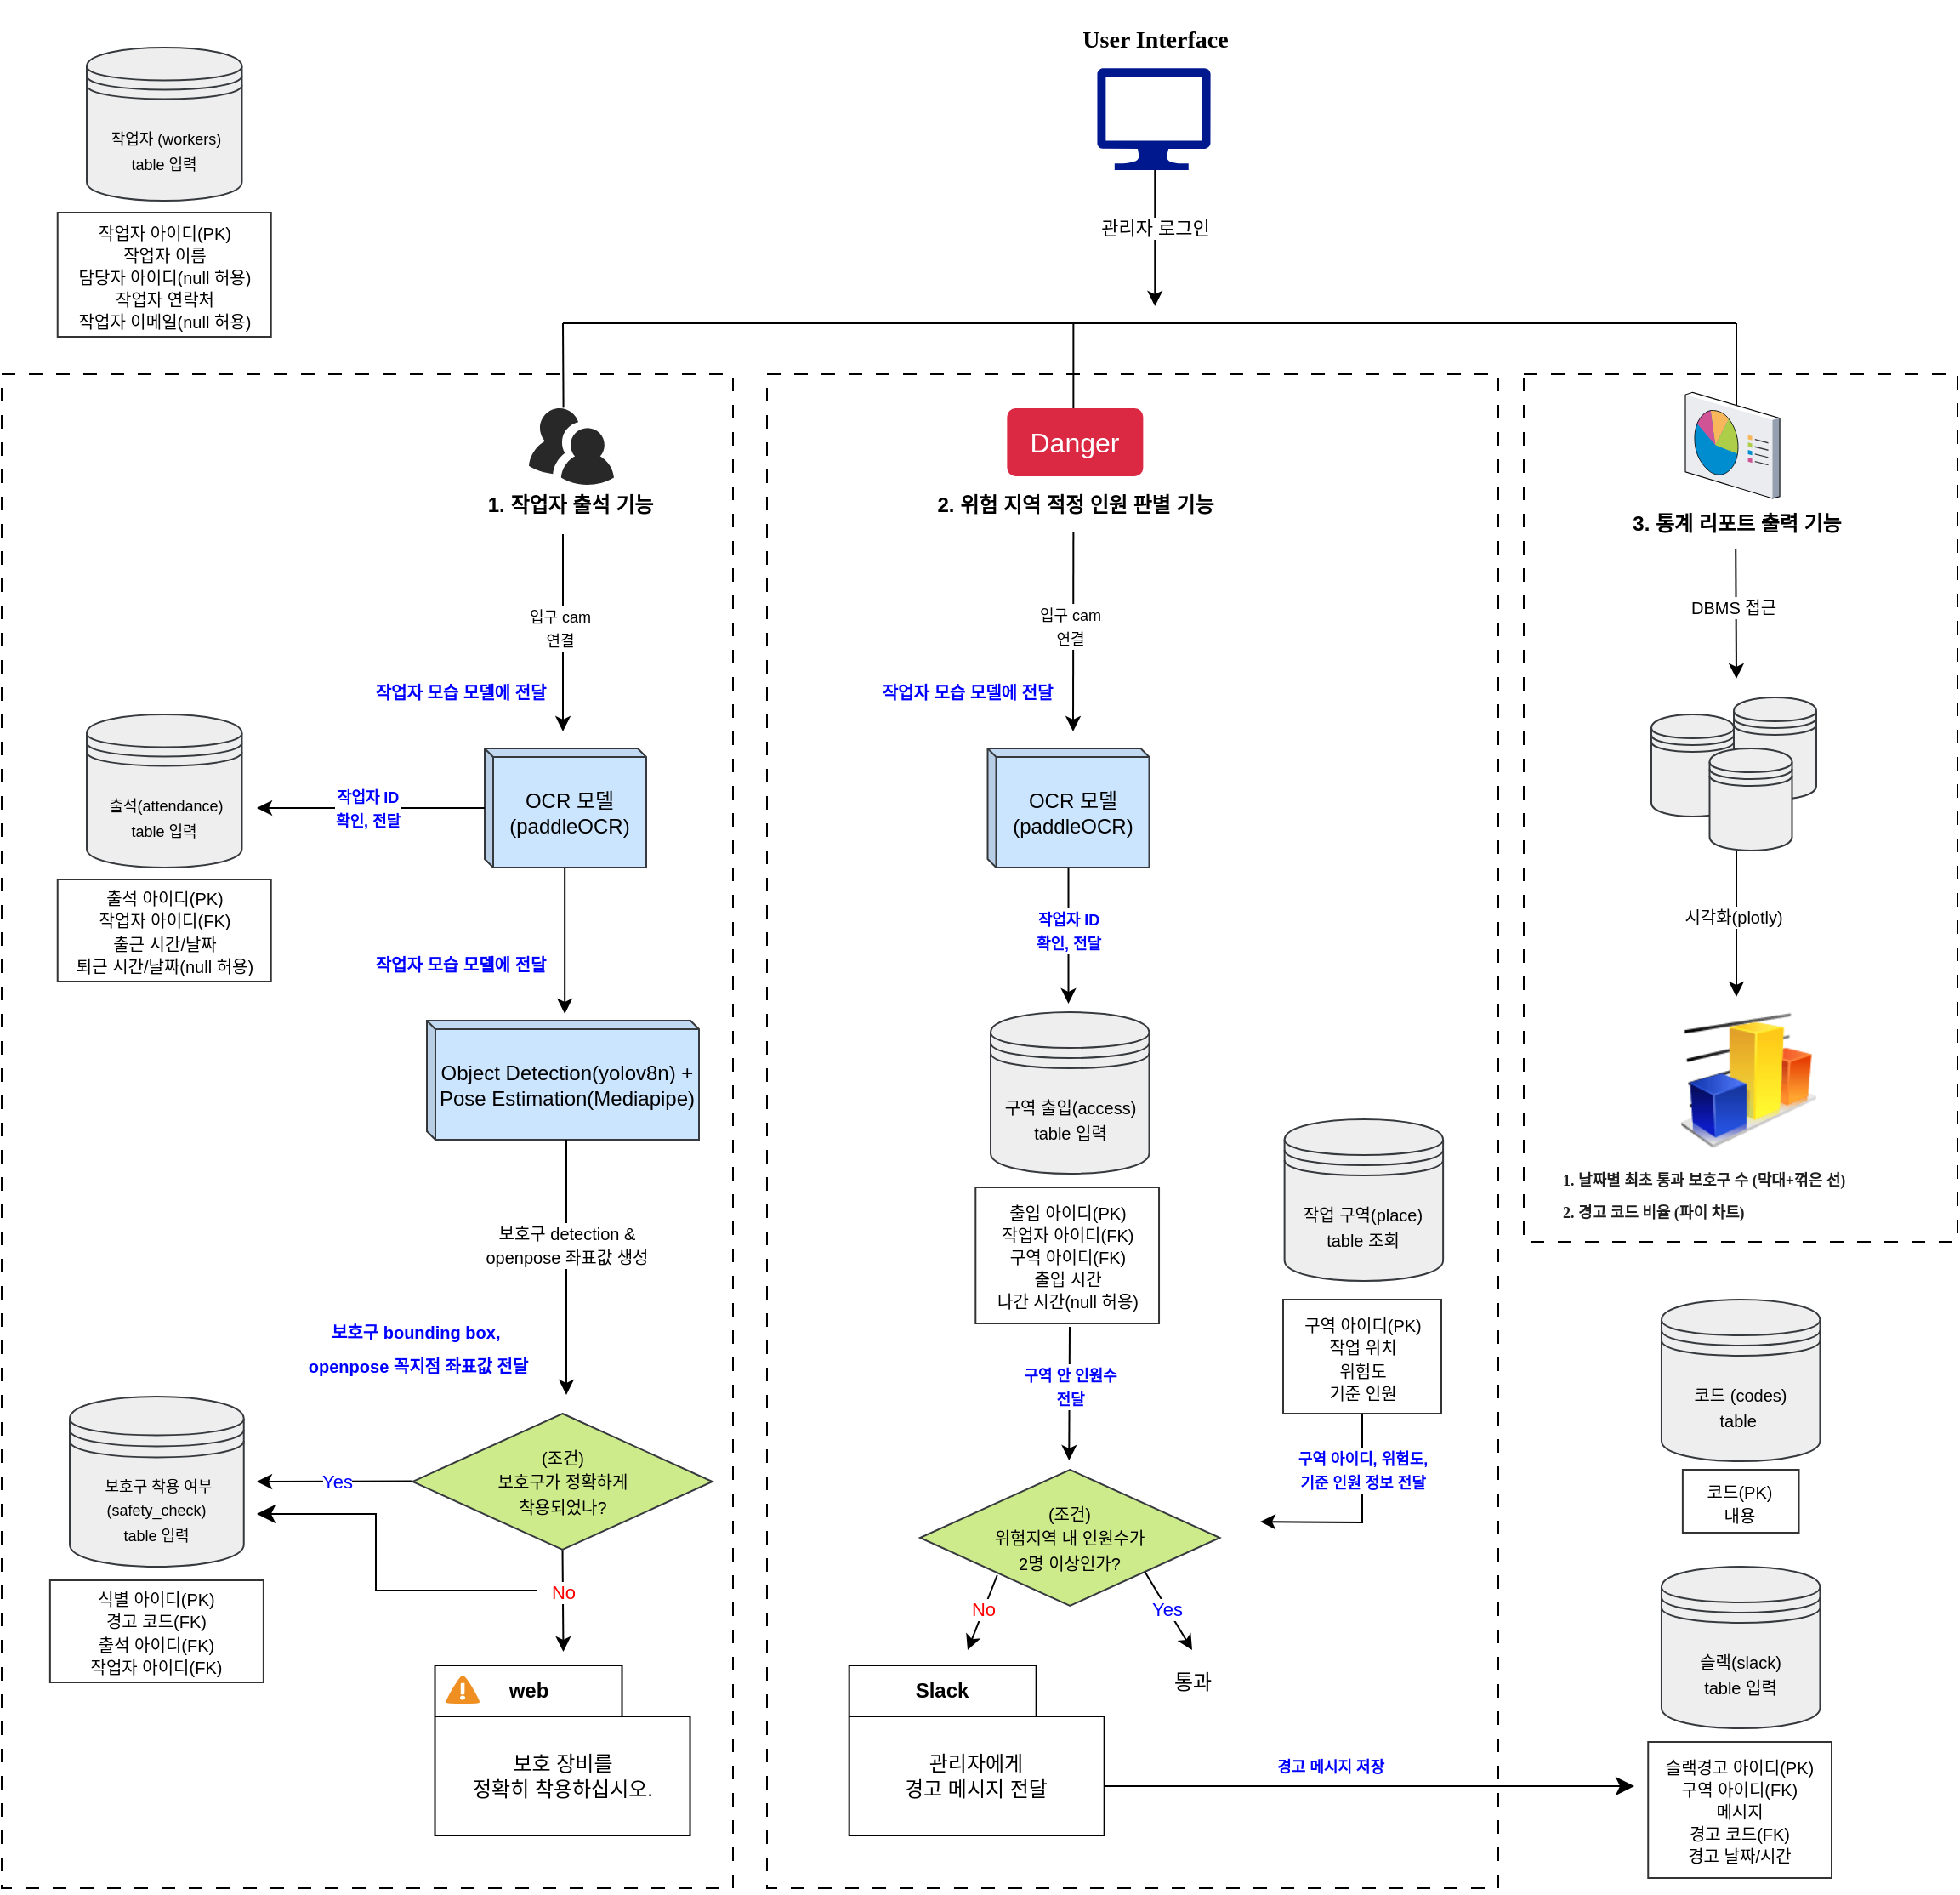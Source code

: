 <mxfile version="21.7.5" type="device">
  <diagram name="페이지-1" id="m2peRrRt7KcPgedfKMMH">
    <mxGraphModel dx="1737" dy="470" grid="1" gridSize="10" guides="1" tooltips="1" connect="1" arrows="1" fold="1" page="1" pageScale="1" pageWidth="827" pageHeight="1169" math="0" shadow="0">
      <root>
        <mxCell id="0" />
        <mxCell id="1" parent="0" />
        <mxCell id="6oBFWntBD9Y9UDKRCqfa-56" value="" style="rounded=0;whiteSpace=wrap;html=1;fontSize=16;dashed=1;dashPattern=8 8;strokeWidth=1;fillColor=none;" parent="1" vertex="1">
          <mxGeometry x="735" y="240" width="255" height="510" as="geometry" />
        </mxCell>
        <mxCell id="6oBFWntBD9Y9UDKRCqfa-40" value="" style="rounded=0;whiteSpace=wrap;html=1;fontSize=16;dashed=1;dashPattern=8 8;strokeWidth=1;fillColor=none;" parent="1" vertex="1">
          <mxGeometry x="-160" y="240" width="430" height="890" as="geometry" />
        </mxCell>
        <mxCell id="6oBFWntBD9Y9UDKRCqfa-54" value="" style="rounded=0;whiteSpace=wrap;html=1;fontSize=16;dashed=1;dashPattern=8 8;strokeWidth=1;fillColor=none;" parent="1" vertex="1">
          <mxGeometry x="290" y="240" width="430" height="890" as="geometry" />
        </mxCell>
        <mxCell id="W8IOp_CuBcv07sHdW2r7-23" value="" style="endArrow=classic;html=1;rounded=0;exitX=0.5;exitY=1;exitDx=0;exitDy=0;" parent="1" source="W8IOp_CuBcv07sHdW2r7-21" edge="1">
          <mxGeometry width="50" height="50" relative="1" as="geometry">
            <mxPoint x="172.25" y="1001" as="sourcePoint" />
            <mxPoint x="170.25" y="991" as="targetPoint" />
          </mxGeometry>
        </mxCell>
        <mxCell id="W8IOp_CuBcv07sHdW2r7-28" value="" style="endArrow=classic;html=1;rounded=0;" parent="1" edge="1">
          <mxGeometry width="50" height="50" relative="1" as="geometry">
            <mxPoint x="81.63" y="890.71" as="sourcePoint" />
            <mxPoint x="-10" y="891" as="targetPoint" />
          </mxGeometry>
        </mxCell>
        <mxCell id="W8IOp_CuBcv07sHdW2r7-29" value="&lt;font color=&quot;#ff0000&quot;&gt;No&lt;/font&gt;" style="edgeLabel;html=1;align=center;verticalAlign=middle;resizable=0;points=[];" parent="W8IOp_CuBcv07sHdW2r7-28" vertex="1" connectable="0">
          <mxGeometry x="-0.088" y="1" relative="1" as="geometry">
            <mxPoint x="130" y="64" as="offset" />
          </mxGeometry>
        </mxCell>
        <mxCell id="W8IOp_CuBcv07sHdW2r7-1" value="" style="sketch=0;aspect=fixed;pointerEvents=1;shadow=0;dashed=0;html=1;strokeColor=none;labelPosition=center;verticalLabelPosition=bottom;verticalAlign=top;align=center;fillColor=#00188D;shape=mxgraph.azure.computer" parent="1" vertex="1">
          <mxGeometry x="484.13" y="60" width="66.67" height="60" as="geometry" />
        </mxCell>
        <mxCell id="W8IOp_CuBcv07sHdW2r7-3" value="" style="endArrow=classic;html=1;rounded=0;" parent="1" edge="1">
          <mxGeometry width="50" height="50" relative="1" as="geometry">
            <mxPoint x="518.13" y="120" as="sourcePoint" />
            <mxPoint x="518.13" y="200" as="targetPoint" />
            <Array as="points">
              <mxPoint x="518.13" y="170" />
            </Array>
          </mxGeometry>
        </mxCell>
        <mxCell id="W8IOp_CuBcv07sHdW2r7-4" value="관리자 로그인" style="edgeLabel;html=1;align=center;verticalAlign=middle;resizable=0;points=[];" parent="W8IOp_CuBcv07sHdW2r7-3" vertex="1" connectable="0">
          <mxGeometry x="-0.321" y="-1" relative="1" as="geometry">
            <mxPoint x="1" y="7" as="offset" />
          </mxGeometry>
        </mxCell>
        <mxCell id="W8IOp_CuBcv07sHdW2r7-5" value="" style="verticalLabelPosition=bottom;sketch=0;html=1;fillColor=#282828;strokeColor=none;verticalAlign=top;pointerEvents=1;align=center;shape=mxgraph.cisco_safe.people_places_things_icons.icon9;" parent="1" vertex="1">
          <mxGeometry x="150" y="260" width="50" height="45" as="geometry" />
        </mxCell>
        <mxCell id="W8IOp_CuBcv07sHdW2r7-6" value="" style="endArrow=none;html=1;rounded=0;" parent="1" edge="1">
          <mxGeometry width="50" height="50" relative="1" as="geometry">
            <mxPoint x="170" y="210" as="sourcePoint" />
            <mxPoint x="860" y="210" as="targetPoint" />
          </mxGeometry>
        </mxCell>
        <mxCell id="W8IOp_CuBcv07sHdW2r7-7" value="" style="endArrow=none;html=1;rounded=0;exitX=0.406;exitY=-0.007;exitDx=0;exitDy=0;exitPerimeter=0;" parent="1" source="W8IOp_CuBcv07sHdW2r7-5" edge="1">
          <mxGeometry width="50" height="50" relative="1" as="geometry">
            <mxPoint x="60" y="260" as="sourcePoint" />
            <mxPoint x="170" y="210" as="targetPoint" />
          </mxGeometry>
        </mxCell>
        <mxCell id="W8IOp_CuBcv07sHdW2r7-8" value="&lt;font face=&quot;Comic Sans MS&quot; style=&quot;font-size: 14px;&quot;&gt;User Interface&lt;/font&gt;" style="text;strokeColor=none;fillColor=none;html=1;fontSize=24;fontStyle=1;verticalAlign=middle;align=center;" parent="1" vertex="1">
          <mxGeometry x="468.13" y="20" width="100" height="40" as="geometry" />
        </mxCell>
        <mxCell id="W8IOp_CuBcv07sHdW2r7-9" value="&lt;font style=&quot;font-size: 12px;&quot;&gt;1. 작업자 출석 기능&lt;/font&gt;" style="text;strokeColor=none;fillColor=none;html=1;fontSize=24;fontStyle=1;verticalAlign=middle;align=center;" parent="1" vertex="1">
          <mxGeometry x="124" y="293" width="100" height="40" as="geometry" />
        </mxCell>
        <mxCell id="W8IOp_CuBcv07sHdW2r7-10" value="" style="endArrow=classic;html=1;rounded=0;" parent="1" edge="1">
          <mxGeometry width="50" height="50" relative="1" as="geometry">
            <mxPoint x="170" y="334" as="sourcePoint" />
            <mxPoint x="170" y="450" as="targetPoint" />
          </mxGeometry>
        </mxCell>
        <mxCell id="W8IOp_CuBcv07sHdW2r7-11" value="&lt;font style=&quot;font-size: 9px;&quot;&gt;입구 cam&lt;br&gt;연결&lt;/font&gt;" style="edgeLabel;html=1;align=center;verticalAlign=middle;resizable=0;points=[];" parent="W8IOp_CuBcv07sHdW2r7-10" vertex="1" connectable="0">
          <mxGeometry x="0.042" y="2" relative="1" as="geometry">
            <mxPoint x="-4" y="-6" as="offset" />
          </mxGeometry>
        </mxCell>
        <mxCell id="W8IOp_CuBcv07sHdW2r7-15" value="OCR 모델&lt;br&gt;(paddleOCR)" style="shape=cube;whiteSpace=wrap;html=1;boundedLbl=1;backgroundOutline=1;darkOpacity=0.05;darkOpacity2=0.1;size=5;fillColor=#cce5ff;strokeColor=#36393d;" parent="1" vertex="1">
          <mxGeometry x="124" y="460" width="95" height="70" as="geometry" />
        </mxCell>
        <mxCell id="W8IOp_CuBcv07sHdW2r7-16" value="" style="endArrow=classic;html=1;rounded=0;" parent="1" source="W8IOp_CuBcv07sHdW2r7-15" edge="1">
          <mxGeometry width="50" height="50" relative="1" as="geometry">
            <mxPoint x="120" y="500" as="sourcePoint" />
            <mxPoint x="-10" y="495" as="targetPoint" />
          </mxGeometry>
        </mxCell>
        <mxCell id="W8IOp_CuBcv07sHdW2r7-17" value="&lt;font style=&quot;font-size: 9px;&quot;&gt;&lt;b&gt;&lt;font color=&quot;#0000ff&quot;&gt;작업자 ID&lt;br&gt;확인, 전달&lt;/font&gt;&lt;br&gt;&lt;/b&gt;&lt;/font&gt;" style="edgeLabel;html=1;align=center;verticalAlign=middle;resizable=0;points=[];" parent="W8IOp_CuBcv07sHdW2r7-16" vertex="1" connectable="0">
          <mxGeometry x="0.02" y="1" relative="1" as="geometry">
            <mxPoint x="-1" y="-1" as="offset" />
          </mxGeometry>
        </mxCell>
        <mxCell id="W8IOp_CuBcv07sHdW2r7-18" value="Object Detection(yolov8n) +&lt;br&gt;Pose Estimation(Mediapipe)" style="shape=cube;whiteSpace=wrap;html=1;boundedLbl=1;backgroundOutline=1;darkOpacity=0.05;darkOpacity2=0.1;size=5;fillColor=#cce5ff;strokeColor=#36393d;" parent="1" vertex="1">
          <mxGeometry x="90" y="620" width="160" height="70" as="geometry" />
        </mxCell>
        <mxCell id="W8IOp_CuBcv07sHdW2r7-19" value="" style="endArrow=classic;html=1;rounded=0;exitX=0;exitY=0;exitDx=50;exitDy=70;exitPerimeter=0;" parent="1" edge="1">
          <mxGeometry width="50" height="50" relative="1" as="geometry">
            <mxPoint x="172" y="690" as="sourcePoint" />
            <mxPoint x="172" y="840" as="targetPoint" />
          </mxGeometry>
        </mxCell>
        <mxCell id="W8IOp_CuBcv07sHdW2r7-20" value="&lt;font size=&quot;1&quot;&gt;보호구 detection &amp;amp;&lt;br&gt;openpose 좌표값 생성&lt;br&gt;&lt;/font&gt;" style="edgeLabel;html=1;align=center;verticalAlign=middle;resizable=0;points=[];" parent="W8IOp_CuBcv07sHdW2r7-19" vertex="1" connectable="0">
          <mxGeometry x="-0.173" relative="1" as="geometry">
            <mxPoint as="offset" />
          </mxGeometry>
        </mxCell>
        <mxCell id="W8IOp_CuBcv07sHdW2r7-21" value="&lt;font style=&quot;font-size: 10px;&quot;&gt;(조건)&lt;br&gt;보호구가 정확하게&lt;br&gt;착용되었나?&lt;br&gt;&lt;/font&gt;" style="rhombus;whiteSpace=wrap;html=1;fillColor=#cdeb8b;strokeColor=#36393d;" parent="1" vertex="1">
          <mxGeometry x="81.63" y="851" width="176.25" height="80" as="geometry" />
        </mxCell>
        <mxCell id="W8IOp_CuBcv07sHdW2r7-30" value="&lt;font style=&quot;font-size: 9px;&quot;&gt;&amp;nbsp;출석(attendance) table 입력&lt;/font&gt;" style="shape=datastore;whiteSpace=wrap;html=1;fillColor=#eeeeee;strokeColor=#36393d;" parent="1" vertex="1">
          <mxGeometry x="-110" y="440" width="91.24" height="90" as="geometry" />
        </mxCell>
        <mxCell id="W8IOp_CuBcv07sHdW2r7-33" value="web" style="shape=folder;fontStyle=1;tabWidth=110;tabHeight=30;tabPosition=left;html=1;boundedLbl=1;labelInHeader=1;container=1;collapsible=0;whiteSpace=wrap;" parent="1" vertex="1">
          <mxGeometry x="94.76" y="999" width="150" height="100" as="geometry" />
        </mxCell>
        <mxCell id="W8IOp_CuBcv07sHdW2r7-34" value="보호 장비를&lt;br&gt;정확히 착용하십시오." style="html=1;strokeColor=none;resizeWidth=1;resizeHeight=1;fillColor=none;part=1;connectable=0;allowArrows=0;deletable=0;whiteSpace=wrap;align=center;" parent="W8IOp_CuBcv07sHdW2r7-33" vertex="1">
          <mxGeometry width="150" height="70" relative="1" as="geometry">
            <mxPoint y="30" as="offset" />
          </mxGeometry>
        </mxCell>
        <mxCell id="W8IOp_CuBcv07sHdW2r7-31" value="" style="shadow=0;dashed=0;html=1;strokeColor=none;fillColor=#4495D1;labelPosition=center;verticalLabelPosition=bottom;verticalAlign=top;align=center;outlineConnect=0;shape=mxgraph.veeam.2d.alert;" parent="W8IOp_CuBcv07sHdW2r7-33" vertex="1">
          <mxGeometry x="6.4" y="6.0" width="20" height="16.6" as="geometry" />
        </mxCell>
        <mxCell id="W8IOp_CuBcv07sHdW2r7-37" value="&lt;font style=&quot;font-size: 9px;&quot;&gt;&amp;nbsp;보호구 착용 여부(safety_check)&lt;br&gt;table 입력&lt;/font&gt;" style="shape=datastore;whiteSpace=wrap;html=1;fillColor=#eeeeee;strokeColor=#36393d;" parent="1" vertex="1">
          <mxGeometry x="-120" y="841" width="102.37" height="100" as="geometry" />
        </mxCell>
        <mxCell id="W8IOp_CuBcv07sHdW2r7-39" value="" style="endArrow=none;html=1;rounded=0;exitX=0.406;exitY=-0.007;exitDx=0;exitDy=0;exitPerimeter=0;" parent="1" edge="1">
          <mxGeometry width="50" height="50" relative="1" as="geometry">
            <mxPoint x="470.18" y="260" as="sourcePoint" />
            <mxPoint x="470.18" y="210" as="targetPoint" />
          </mxGeometry>
        </mxCell>
        <mxCell id="W8IOp_CuBcv07sHdW2r7-40" value="Danger" style="html=1;shadow=0;dashed=0;shape=mxgraph.bootstrap.rrect;rSize=5;strokeColor=none;strokeWidth=1;fillColor=#DB2843;fontColor=#FFFFFF;whiteSpace=wrap;align=center;verticalAlign=middle;spacingLeft=0;fontStyle=0;fontSize=16;spacing=5;" parent="1" vertex="1">
          <mxGeometry x="431.18" y="260" width="80" height="40" as="geometry" />
        </mxCell>
        <mxCell id="W8IOp_CuBcv07sHdW2r7-41" value="&lt;font style=&quot;font-size: 12px;&quot;&gt;2. 위험 지역 적정 인원 판별 기능&lt;/font&gt;" style="text;strokeColor=none;fillColor=none;html=1;fontSize=24;fontStyle=1;verticalAlign=middle;align=center;" parent="1" vertex="1">
          <mxGeometry x="420.52" y="293" width="100" height="40" as="geometry" />
        </mxCell>
        <mxCell id="W8IOp_CuBcv07sHdW2r7-42" value="" style="endArrow=classic;html=1;rounded=0;" parent="1" edge="1">
          <mxGeometry width="50" height="50" relative="1" as="geometry">
            <mxPoint x="470.18" y="333" as="sourcePoint" />
            <mxPoint x="470" y="450" as="targetPoint" />
          </mxGeometry>
        </mxCell>
        <mxCell id="W8IOp_CuBcv07sHdW2r7-43" value="&lt;font style=&quot;font-size: 9px;&quot;&gt;입구 cam&lt;br&gt;연결&lt;/font&gt;" style="edgeLabel;html=1;align=center;verticalAlign=middle;resizable=0;points=[];" parent="W8IOp_CuBcv07sHdW2r7-42" vertex="1" connectable="0">
          <mxGeometry x="0.042" y="2" relative="1" as="geometry">
            <mxPoint x="-4" y="-6" as="offset" />
          </mxGeometry>
        </mxCell>
        <mxCell id="W8IOp_CuBcv07sHdW2r7-44" value="OCR 모델&lt;br&gt;(paddleOCR)" style="shape=cube;whiteSpace=wrap;html=1;boundedLbl=1;backgroundOutline=1;darkOpacity=0.05;darkOpacity2=0.1;size=5;fillColor=#cce5ff;strokeColor=#36393d;" parent="1" vertex="1">
          <mxGeometry x="419.75" y="460" width="95" height="70" as="geometry" />
        </mxCell>
        <mxCell id="W8IOp_CuBcv07sHdW2r7-45" value="" style="endArrow=classic;html=1;rounded=0;exitX=0;exitY=0;exitDx=50;exitDy=70;exitPerimeter=0;" parent="1" edge="1">
          <mxGeometry width="50" height="50" relative="1" as="geometry">
            <mxPoint x="467.25" y="530" as="sourcePoint" />
            <mxPoint x="467.25" y="610" as="targetPoint" />
          </mxGeometry>
        </mxCell>
        <mxCell id="W8IOp_CuBcv07sHdW2r7-47" value="&lt;font size=&quot;1&quot;&gt;구역 출입(access)&lt;br&gt;table 입력&lt;br&gt;&lt;/font&gt;" style="shape=datastore;whiteSpace=wrap;html=1;fillColor=#eeeeee;strokeColor=#36393d;" parent="1" vertex="1">
          <mxGeometry x="421.5" y="615" width="93.25" height="95" as="geometry" />
        </mxCell>
        <mxCell id="W8IOp_CuBcv07sHdW2r7-50" value="&lt;font style=&quot;font-size: 10px;&quot;&gt;(조건)&lt;br&gt;위험지역 내 인원수가&lt;br&gt;2명 이상인가?&lt;br&gt;&lt;/font&gt;" style="rhombus;whiteSpace=wrap;html=1;fillColor=#cdeb8b;strokeColor=#36393d;" parent="1" vertex="1">
          <mxGeometry x="380" y="884" width="176.25" height="80" as="geometry" />
        </mxCell>
        <mxCell id="W8IOp_CuBcv07sHdW2r7-51" value="" style="endArrow=classic;html=1;rounded=0;" parent="1" edge="1">
          <mxGeometry width="50" height="50" relative="1" as="geometry">
            <mxPoint x="468" y="800" as="sourcePoint" />
            <mxPoint x="467.63" y="878.5" as="targetPoint" />
          </mxGeometry>
        </mxCell>
        <mxCell id="W8IOp_CuBcv07sHdW2r7-52" value="" style="endArrow=classic;html=1;rounded=0;exitX=0.5;exitY=1;exitDx=0;exitDy=0;" parent="1" edge="1">
          <mxGeometry width="50" height="50" relative="1" as="geometry">
            <mxPoint x="425.38" y="946" as="sourcePoint" />
            <mxPoint x="408" y="990" as="targetPoint" />
          </mxGeometry>
        </mxCell>
        <mxCell id="W8IOp_CuBcv07sHdW2r7-57" value="" style="endArrow=classic;html=1;rounded=0;exitX=1;exitY=1;exitDx=0;exitDy=0;" parent="1" source="W8IOp_CuBcv07sHdW2r7-50" edge="1">
          <mxGeometry width="50" height="50" relative="1" as="geometry">
            <mxPoint x="563.25" y="975" as="sourcePoint" />
            <mxPoint x="540" y="990" as="targetPoint" />
          </mxGeometry>
        </mxCell>
        <mxCell id="W8IOp_CuBcv07sHdW2r7-58" value="&lt;font color=&quot;#ff0000&quot;&gt;No&lt;/font&gt;" style="edgeLabel;html=1;align=center;verticalAlign=middle;resizable=0;points=[];" parent="W8IOp_CuBcv07sHdW2r7-57" vertex="1" connectable="0">
          <mxGeometry x="-0.088" y="1" relative="1" as="geometry">
            <mxPoint x="-109" y="1" as="offset" />
          </mxGeometry>
        </mxCell>
        <mxCell id="W8IOp_CuBcv07sHdW2r7-59" value="Slack" style="shape=folder;fontStyle=1;tabWidth=110;tabHeight=30;tabPosition=left;html=1;boundedLbl=1;labelInHeader=1;container=1;collapsible=0;whiteSpace=wrap;" parent="1" vertex="1">
          <mxGeometry x="338.34" y="999" width="150" height="100" as="geometry" />
        </mxCell>
        <mxCell id="W8IOp_CuBcv07sHdW2r7-62" value="" style="shape=image;html=1;verticalAlign=top;verticalLabelPosition=bottom;labelBackgroundColor=#ffffff;imageAspect=0;aspect=fixed;image=https://cdn2.iconfinder.com/data/icons/social-media-2285/512/1_Slack_colored_svg-128.png" parent="W8IOp_CuBcv07sHdW2r7-59" vertex="1">
          <mxGeometry x="10" y="5" width="20" height="20" as="geometry" />
        </mxCell>
        <mxCell id="W8IOp_CuBcv07sHdW2r7-60" value="관리자에게&lt;br&gt;경고 메시지 전달" style="html=1;strokeColor=none;resizeWidth=1;resizeHeight=1;fillColor=none;part=1;connectable=0;allowArrows=0;deletable=0;whiteSpace=wrap;align=center;" parent="W8IOp_CuBcv07sHdW2r7-59" vertex="1">
          <mxGeometry width="150" height="70" relative="1" as="geometry">
            <mxPoint y="30" as="offset" />
          </mxGeometry>
        </mxCell>
        <mxCell id="W8IOp_CuBcv07sHdW2r7-67" value="" style="endArrow=none;html=1;rounded=0;exitX=0.406;exitY=-0.007;exitDx=0;exitDy=0;exitPerimeter=0;" parent="1" edge="1">
          <mxGeometry width="50" height="50" relative="1" as="geometry">
            <mxPoint x="860" y="260" as="sourcePoint" />
            <mxPoint x="860" y="210" as="targetPoint" />
          </mxGeometry>
        </mxCell>
        <mxCell id="W8IOp_CuBcv07sHdW2r7-68" value="" style="verticalLabelPosition=bottom;sketch=0;aspect=fixed;html=1;verticalAlign=top;strokeColor=none;align=center;outlineConnect=0;shape=mxgraph.citrix.reporting;" parent="1" vertex="1">
          <mxGeometry x="830" y="250.68" width="55.54" height="62.32" as="geometry" />
        </mxCell>
        <mxCell id="W8IOp_CuBcv07sHdW2r7-69" value="&lt;span style=&quot;font-size: 12px;&quot;&gt;3. 통계 리포트 출력 기능&lt;/span&gt;" style="text;strokeColor=none;fillColor=none;html=1;fontSize=24;fontStyle=1;verticalAlign=middle;align=center;" parent="1" vertex="1">
          <mxGeometry x="810" y="304" width="100" height="40" as="geometry" />
        </mxCell>
        <mxCell id="W8IOp_CuBcv07sHdW2r7-73" value="" style="group" parent="1" vertex="1" connectable="0">
          <mxGeometry x="787" y="430" width="87" height="90" as="geometry" />
        </mxCell>
        <mxCell id="W8IOp_CuBcv07sHdW2r7-72" value="" style="shape=datastore;whiteSpace=wrap;html=1;fillColor=#eeeeee;strokeColor=#36393d;" parent="W8IOp_CuBcv07sHdW2r7-73" vertex="1">
          <mxGeometry x="71.5" width="48.5" height="60" as="geometry" />
        </mxCell>
        <mxCell id="W8IOp_CuBcv07sHdW2r7-70" value="" style="shape=datastore;whiteSpace=wrap;html=1;fillColor=#eeeeee;strokeColor=#36393d;" parent="W8IOp_CuBcv07sHdW2r7-73" vertex="1">
          <mxGeometry x="23" y="10" width="48.5" height="60" as="geometry" />
        </mxCell>
        <mxCell id="W8IOp_CuBcv07sHdW2r7-71" value="" style="shape=datastore;whiteSpace=wrap;html=1;fillColor=#eeeeee;strokeColor=#36393d;" parent="W8IOp_CuBcv07sHdW2r7-73" vertex="1">
          <mxGeometry x="57.25" y="30" width="48.5" height="60" as="geometry" />
        </mxCell>
        <mxCell id="W8IOp_CuBcv07sHdW2r7-74" value="" style="endArrow=classic;html=1;rounded=0;" parent="1" edge="1">
          <mxGeometry width="50" height="50" relative="1" as="geometry">
            <mxPoint x="859.62" y="343" as="sourcePoint" />
            <mxPoint x="860" y="419" as="targetPoint" />
          </mxGeometry>
        </mxCell>
        <mxCell id="W8IOp_CuBcv07sHdW2r7-75" value="&lt;font size=&quot;1&quot;&gt;DBMS 접근&lt;/font&gt;" style="edgeLabel;html=1;align=center;verticalAlign=middle;resizable=0;points=[];" parent="W8IOp_CuBcv07sHdW2r7-74" vertex="1" connectable="0">
          <mxGeometry x="0.042" y="2" relative="1" as="geometry">
            <mxPoint x="-4" y="-6" as="offset" />
          </mxGeometry>
        </mxCell>
        <mxCell id="W8IOp_CuBcv07sHdW2r7-76" value="" style="endArrow=classic;html=1;rounded=0;" parent="1" edge="1">
          <mxGeometry width="50" height="50" relative="1" as="geometry">
            <mxPoint x="860" y="520" as="sourcePoint" />
            <mxPoint x="860" y="606" as="targetPoint" />
          </mxGeometry>
        </mxCell>
        <mxCell id="W8IOp_CuBcv07sHdW2r7-77" value="&lt;font size=&quot;1&quot;&gt;시각화(plotly)&lt;/font&gt;" style="edgeLabel;html=1;align=center;verticalAlign=middle;resizable=0;points=[];" parent="W8IOp_CuBcv07sHdW2r7-76" vertex="1" connectable="0">
          <mxGeometry x="0.042" y="2" relative="1" as="geometry">
            <mxPoint x="-4" y="-6" as="offset" />
          </mxGeometry>
        </mxCell>
        <mxCell id="W8IOp_CuBcv07sHdW2r7-78" value="" style="image;html=1;image=img/lib/clip_art/finance/Graph_128x128.png" parent="1" vertex="1">
          <mxGeometry x="827" y="615" width="80" height="80" as="geometry" />
        </mxCell>
        <mxCell id="6oBFWntBD9Y9UDKRCqfa-1" value="&lt;font size=&quot;1&quot; color=&quot;#0000ff&quot; style=&quot;&quot;&gt;&lt;b style=&quot;&quot;&gt;작업자 모습 모델에 전달&lt;/b&gt;&lt;/font&gt;" style="text;strokeColor=none;fillColor=none;html=1;align=center;verticalAlign=middle;whiteSpace=wrap;rounded=0;fontSize=16;" parent="1" vertex="1">
          <mxGeometry x="50" y="410" width="120" height="30" as="geometry" />
        </mxCell>
        <mxCell id="6oBFWntBD9Y9UDKRCqfa-2" value="&lt;p style=&quot;line-height: 70%;&quot;&gt;&lt;font size=&quot;1&quot;&gt;출석 아이디(PK)&lt;br&gt;작업자 아이디(FK)&lt;br&gt;출근 시간/날짜&lt;br&gt;퇴근 시간/날짜(null 허용)&lt;br&gt;&lt;/font&gt;&lt;/p&gt;" style="text;strokeColor=default;fillColor=none;html=1;align=center;verticalAlign=middle;whiteSpace=wrap;rounded=0;fontSize=16;strokeWidth=1;opacity=80;" parent="1" vertex="1">
          <mxGeometry x="-127.13" y="537" width="125.5" height="60" as="geometry" />
        </mxCell>
        <mxCell id="6oBFWntBD9Y9UDKRCqfa-3" value="&lt;font size=&quot;1&quot; color=&quot;#0000ff&quot;&gt;&lt;b&gt;보호구 bounding box,&amp;nbsp;&lt;br&gt;openpose 꼭지점 좌표값 전달&lt;br&gt;&lt;/b&gt;&lt;/font&gt;" style="text;strokeColor=none;fillColor=none;html=1;align=center;verticalAlign=middle;whiteSpace=wrap;rounded=0;fontSize=16;" parent="1" vertex="1">
          <mxGeometry y="796" width="170" height="30" as="geometry" />
        </mxCell>
        <mxCell id="6oBFWntBD9Y9UDKRCqfa-4" value="" style="endArrow=classic;html=1;rounded=0;" parent="1" edge="1">
          <mxGeometry width="50" height="50" relative="1" as="geometry">
            <mxPoint x="171.09" y="530" as="sourcePoint" />
            <mxPoint x="171.09" y="616" as="targetPoint" />
          </mxGeometry>
        </mxCell>
        <mxCell id="6oBFWntBD9Y9UDKRCqfa-33" value="&lt;font size=&quot;1&quot; color=&quot;#0000ff&quot; style=&quot;&quot;&gt;&lt;b style=&quot;&quot;&gt;작업자 모습 모델에 전달&lt;/b&gt;&lt;/font&gt;" style="text;strokeColor=none;fillColor=none;html=1;align=center;verticalAlign=middle;whiteSpace=wrap;rounded=0;fontSize=16;" parent="1" vertex="1">
          <mxGeometry x="50" y="570" width="120" height="30" as="geometry" />
        </mxCell>
        <mxCell id="6oBFWntBD9Y9UDKRCqfa-36" value="&lt;p style=&quot;line-height: 70%;&quot;&gt;&lt;font size=&quot;1&quot;&gt;식별 아이디(PK)&lt;br&gt;경고 코드(FK)&lt;br&gt;출석 아이디(FK)&lt;br&gt;작업자 아이디(FK)&lt;br&gt;&lt;/font&gt;&lt;/p&gt;" style="text;strokeColor=default;fillColor=none;html=1;align=center;verticalAlign=middle;whiteSpace=wrap;rounded=0;fontSize=16;strokeWidth=1;opacity=80;" parent="1" vertex="1">
          <mxGeometry x="-131.57" y="949" width="125.5" height="60" as="geometry" />
        </mxCell>
        <mxCell id="6oBFWntBD9Y9UDKRCqfa-38" value="" style="endArrow=classic;html=1;rounded=0;fontSize=12;startSize=8;endSize=8;" parent="1" edge="1">
          <mxGeometry width="50" height="50" relative="1" as="geometry">
            <mxPoint x="155" y="955" as="sourcePoint" />
            <mxPoint x="-10" y="910" as="targetPoint" />
            <Array as="points">
              <mxPoint x="60" y="955" />
              <mxPoint x="60" y="910" />
            </Array>
          </mxGeometry>
        </mxCell>
        <mxCell id="6oBFWntBD9Y9UDKRCqfa-39" value="&lt;font color=&quot;#0000ff&quot;&gt;Yes&lt;/font&gt;" style="edgeLabel;html=1;align=center;verticalAlign=middle;resizable=0;points=[];" parent="1" vertex="1" connectable="0">
          <mxGeometry x="179.729" y="965.843" as="geometry">
            <mxPoint x="-143" y="-75" as="offset" />
          </mxGeometry>
        </mxCell>
        <mxCell id="6oBFWntBD9Y9UDKRCqfa-41" value="&lt;font style=&quot;font-size: 9px;&quot;&gt;&lt;b&gt;&lt;font color=&quot;#0000ff&quot;&gt;작업자 ID&lt;br&gt;확인, 전달&lt;/font&gt;&lt;br&gt;&lt;/b&gt;&lt;/font&gt;" style="edgeLabel;html=1;align=center;verticalAlign=middle;resizable=0;points=[];" parent="1" vertex="1" connectable="0">
          <mxGeometry x="466.59" y="567" as="geometry" />
        </mxCell>
        <mxCell id="6oBFWntBD9Y9UDKRCqfa-42" value="&lt;p style=&quot;line-height: 70%;&quot;&gt;&lt;font size=&quot;1&quot;&gt;출입 아이디(PK)&lt;br&gt;작업자 아이디(FK)&lt;br&gt;구역 아이디(FK)&lt;br&gt;출입 시간&lt;br&gt;나간 시간(null 허용)&lt;/font&gt;&lt;/p&gt;" style="text;strokeColor=default;fillColor=none;html=1;align=center;verticalAlign=middle;whiteSpace=wrap;rounded=0;fontSize=16;strokeWidth=1;opacity=80;" parent="1" vertex="1">
          <mxGeometry x="412.65" y="718" width="107.87" height="80" as="geometry" />
        </mxCell>
        <mxCell id="6oBFWntBD9Y9UDKRCqfa-44" value="&lt;font style=&quot;font-size: 9px;&quot;&gt;&lt;b&gt;&lt;font color=&quot;#0000ff&quot;&gt;구역 안 인원수&lt;br&gt;전달&lt;/font&gt;&lt;br&gt;&lt;/b&gt;&lt;/font&gt;" style="edgeLabel;html=1;align=center;verticalAlign=middle;resizable=0;points=[];" parent="1" vertex="1" connectable="0">
          <mxGeometry x="468.13" y="835" as="geometry" />
        </mxCell>
        <mxCell id="6oBFWntBD9Y9UDKRCqfa-45" value="&lt;font size=&quot;1&quot; color=&quot;#0000ff&quot; style=&quot;&quot;&gt;&lt;b style=&quot;&quot;&gt;작업자 모습 모델에 전달&lt;/b&gt;&lt;/font&gt;" style="text;strokeColor=none;fillColor=none;html=1;align=center;verticalAlign=middle;whiteSpace=wrap;rounded=0;fontSize=16;" parent="1" vertex="1">
          <mxGeometry x="348.13" y="410" width="120" height="30" as="geometry" />
        </mxCell>
        <mxCell id="6oBFWntBD9Y9UDKRCqfa-46" style="edgeStyle=none;curved=1;rounded=0;orthogonalLoop=1;jettySize=auto;html=1;exitX=0.25;exitY=1;exitDx=0;exitDy=0;fontSize=12;startSize=8;endSize=8;" parent="1" source="6oBFWntBD9Y9UDKRCqfa-1" target="6oBFWntBD9Y9UDKRCqfa-1" edge="1">
          <mxGeometry relative="1" as="geometry" />
        </mxCell>
        <mxCell id="6oBFWntBD9Y9UDKRCqfa-47" value="&lt;font style=&quot;&quot;&gt;&lt;font style=&quot;font-size: 12px;&quot;&gt;통과&lt;/font&gt;&lt;br&gt;&lt;/font&gt;" style="edgeLabel;html=1;align=center;verticalAlign=middle;resizable=0;points=[];" parent="1" vertex="1" connectable="0">
          <mxGeometry x="540" y="1008.998" as="geometry" />
        </mxCell>
        <mxCell id="6oBFWntBD9Y9UDKRCqfa-48" value="&lt;font size=&quot;1&quot;&gt;작업 구역(place)&lt;br&gt;table 조회&lt;br&gt;&lt;/font&gt;" style="shape=datastore;whiteSpace=wrap;html=1;fillColor=#eeeeee;strokeColor=#36393d;" parent="1" vertex="1">
          <mxGeometry x="594.31" y="678" width="93.25" height="95" as="geometry" />
        </mxCell>
        <mxCell id="6oBFWntBD9Y9UDKRCqfa-49" value="" style="endArrow=classic;html=1;rounded=0;" parent="1" edge="1">
          <mxGeometry width="50" height="50" relative="1" as="geometry">
            <mxPoint x="640" y="851" as="sourcePoint" />
            <mxPoint x="580" y="914.55" as="targetPoint" />
            <Array as="points">
              <mxPoint x="640" y="915" />
            </Array>
          </mxGeometry>
        </mxCell>
        <mxCell id="6oBFWntBD9Y9UDKRCqfa-50" value="&lt;p style=&quot;line-height: 70%;&quot;&gt;&lt;font size=&quot;1&quot;&gt;구역 아이디(PK)&lt;br&gt;작업 위치&lt;br&gt;위험도&lt;br&gt;기준 인원&lt;br&gt;&lt;/font&gt;&lt;/p&gt;" style="text;strokeColor=default;fillColor=none;html=1;align=center;verticalAlign=middle;whiteSpace=wrap;rounded=0;fontSize=16;strokeWidth=1;opacity=80;" parent="1" vertex="1">
          <mxGeometry x="593.5" y="784" width="93" height="67" as="geometry" />
        </mxCell>
        <mxCell id="6oBFWntBD9Y9UDKRCqfa-52" value="&lt;font style=&quot;font-size: 9px;&quot;&gt;&lt;b&gt;&lt;font color=&quot;#0000ff&quot;&gt;구역 아이디, 위험도,&lt;br&gt;기준 인원 정보 전달&lt;/font&gt;&lt;br&gt;&lt;/b&gt;&lt;/font&gt;" style="edgeLabel;html=1;align=center;verticalAlign=middle;resizable=0;points=[];" parent="1" vertex="1" connectable="0">
          <mxGeometry x="640" y="884" as="geometry" />
        </mxCell>
        <mxCell id="6oBFWntBD9Y9UDKRCqfa-53" value="&lt;font color=&quot;#0000ff&quot;&gt;Yes&lt;/font&gt;" style="edgeLabel;html=1;align=center;verticalAlign=middle;resizable=0;points=[];" parent="1" vertex="1" connectable="0">
          <mxGeometry x="425.503" y="969.847" as="geometry">
            <mxPoint x="99" y="-4" as="offset" />
          </mxGeometry>
        </mxCell>
        <mxCell id="6oBFWntBD9Y9UDKRCqfa-57" value="&lt;font size=&quot;1&quot;&gt;슬랙(slack)&lt;br&gt;table 입력&lt;br&gt;&lt;/font&gt;" style="shape=datastore;whiteSpace=wrap;html=1;fillColor=#eeeeee;strokeColor=#36393d;" parent="1" vertex="1">
          <mxGeometry x="815.98" y="941" width="93.25" height="95" as="geometry" />
        </mxCell>
        <mxCell id="6oBFWntBD9Y9UDKRCqfa-58" value="&lt;p style=&quot;line-height: 70%;&quot;&gt;&lt;font size=&quot;1&quot;&gt;슬랙경고 아이디(PK)&lt;br&gt;구역 아이디(FK)&lt;br&gt;메시지&lt;br&gt;경고 코드(FK)&lt;br&gt;경고 날짜/시간&lt;br&gt;&lt;/font&gt;&lt;/p&gt;" style="text;strokeColor=default;fillColor=none;html=1;align=center;verticalAlign=middle;whiteSpace=wrap;rounded=0;fontSize=16;strokeWidth=1;opacity=80;" parent="1" vertex="1">
          <mxGeometry x="808.13" y="1044" width="107.87" height="80" as="geometry" />
        </mxCell>
        <mxCell id="6oBFWntBD9Y9UDKRCqfa-61" value="" style="endArrow=classic;html=1;rounded=0;fontSize=12;startSize=8;endSize=8;curved=1;" parent="1" edge="1">
          <mxGeometry width="50" height="50" relative="1" as="geometry">
            <mxPoint x="488.34" y="1070" as="sourcePoint" />
            <mxPoint x="800" y="1070" as="targetPoint" />
          </mxGeometry>
        </mxCell>
        <mxCell id="6oBFWntBD9Y9UDKRCqfa-62" value="&lt;font style=&quot;font-size: 9px;&quot;&gt;&lt;b&gt;&lt;font color=&quot;#0000ff&quot;&gt;경고 메시지 저장&lt;/font&gt;&lt;br&gt;&lt;/b&gt;&lt;/font&gt;" style="edgeLabel;html=1;align=center;verticalAlign=middle;resizable=0;points=[];" parent="1" vertex="1" connectable="0">
          <mxGeometry x="621" y="1058" as="geometry" />
        </mxCell>
        <mxCell id="6oBFWntBD9Y9UDKRCqfa-63" value="&lt;font size=&quot;1&quot;&gt;코드 (codes)&lt;br&gt;table&amp;nbsp;&lt;br&gt;&lt;/font&gt;" style="shape=datastore;whiteSpace=wrap;html=1;fillColor=#eeeeee;strokeColor=#36393d;" parent="1" vertex="1">
          <mxGeometry x="815.98" y="784" width="93.25" height="95" as="geometry" />
        </mxCell>
        <mxCell id="6oBFWntBD9Y9UDKRCqfa-64" value="&lt;p style=&quot;line-height: 70%;&quot;&gt;&lt;font size=&quot;1&quot;&gt;코드(PK)&lt;br&gt;내용&lt;br&gt;&lt;/font&gt;&lt;/p&gt;" style="text;strokeColor=default;fillColor=none;html=1;align=center;verticalAlign=middle;whiteSpace=wrap;rounded=0;fontSize=16;strokeWidth=1;opacity=80;" parent="1" vertex="1">
          <mxGeometry x="828.45" y="884" width="68.31" height="37" as="geometry" />
        </mxCell>
        <mxCell id="6oBFWntBD9Y9UDKRCqfa-65" value="&lt;font style=&quot;font-size: 9px;&quot;&gt;&amp;nbsp;작업자 (workers)&lt;br&gt;table 입력&lt;/font&gt;" style="shape=datastore;whiteSpace=wrap;html=1;fillColor=#eeeeee;strokeColor=#36393d;" parent="1" vertex="1">
          <mxGeometry x="-110" y="48" width="91.24" height="90" as="geometry" />
        </mxCell>
        <mxCell id="6oBFWntBD9Y9UDKRCqfa-66" value="&lt;p style=&quot;line-height: 70%;&quot;&gt;&lt;font size=&quot;1&quot;&gt;작업자 아이디(PK)&lt;br&gt;작업자 이름&lt;br&gt;담당자 아이디(null 허용)&lt;br&gt;작업자 연락처&lt;br&gt;작업자 이메일(null 허용)&lt;/font&gt;&lt;/p&gt;" style="text;strokeColor=default;fillColor=none;html=1;align=center;verticalAlign=middle;whiteSpace=wrap;rounded=0;fontSize=16;strokeWidth=1;opacity=80;" parent="1" vertex="1">
          <mxGeometry x="-127.13" y="145" width="125.5" height="73" as="geometry" />
        </mxCell>
        <mxCell id="6oBFWntBD9Y9UDKRCqfa-67" value="&lt;span style=&quot;color: rgb(31, 31, 31); font-family: &amp;quot;docs-Google Sans&amp;quot;; font-style: normal; font-variant-ligatures: normal; font-variant-caps: normal; letter-spacing: normal; orphans: 2; text-align: left; text-indent: 0px; text-transform: none; widows: 2; word-spacing: 0px; -webkit-text-stroke-width: 0px; background-color: rgb(255, 255, 255); text-decoration-thickness: initial; text-decoration-style: initial; text-decoration-color: initial; float: none; font-size: 9px; display: inline !important;&quot;&gt;&lt;font style=&quot;font-size: 9px;&quot;&gt;&lt;b&gt;1. 날짜별 최초 통과 보호구 수 (막대+꺾은 선)&lt;br style=&quot;font-size: 9px;&quot;&gt;2. 경고 코드 비율 (파이 차트)&lt;/b&gt;&lt;/font&gt;&lt;/span&gt;" style="text;whiteSpace=wrap;html=1;fontSize=16;" parent="1" vertex="1">
          <mxGeometry x="756" y="695" width="210" height="40" as="geometry" />
        </mxCell>
      </root>
    </mxGraphModel>
  </diagram>
</mxfile>
